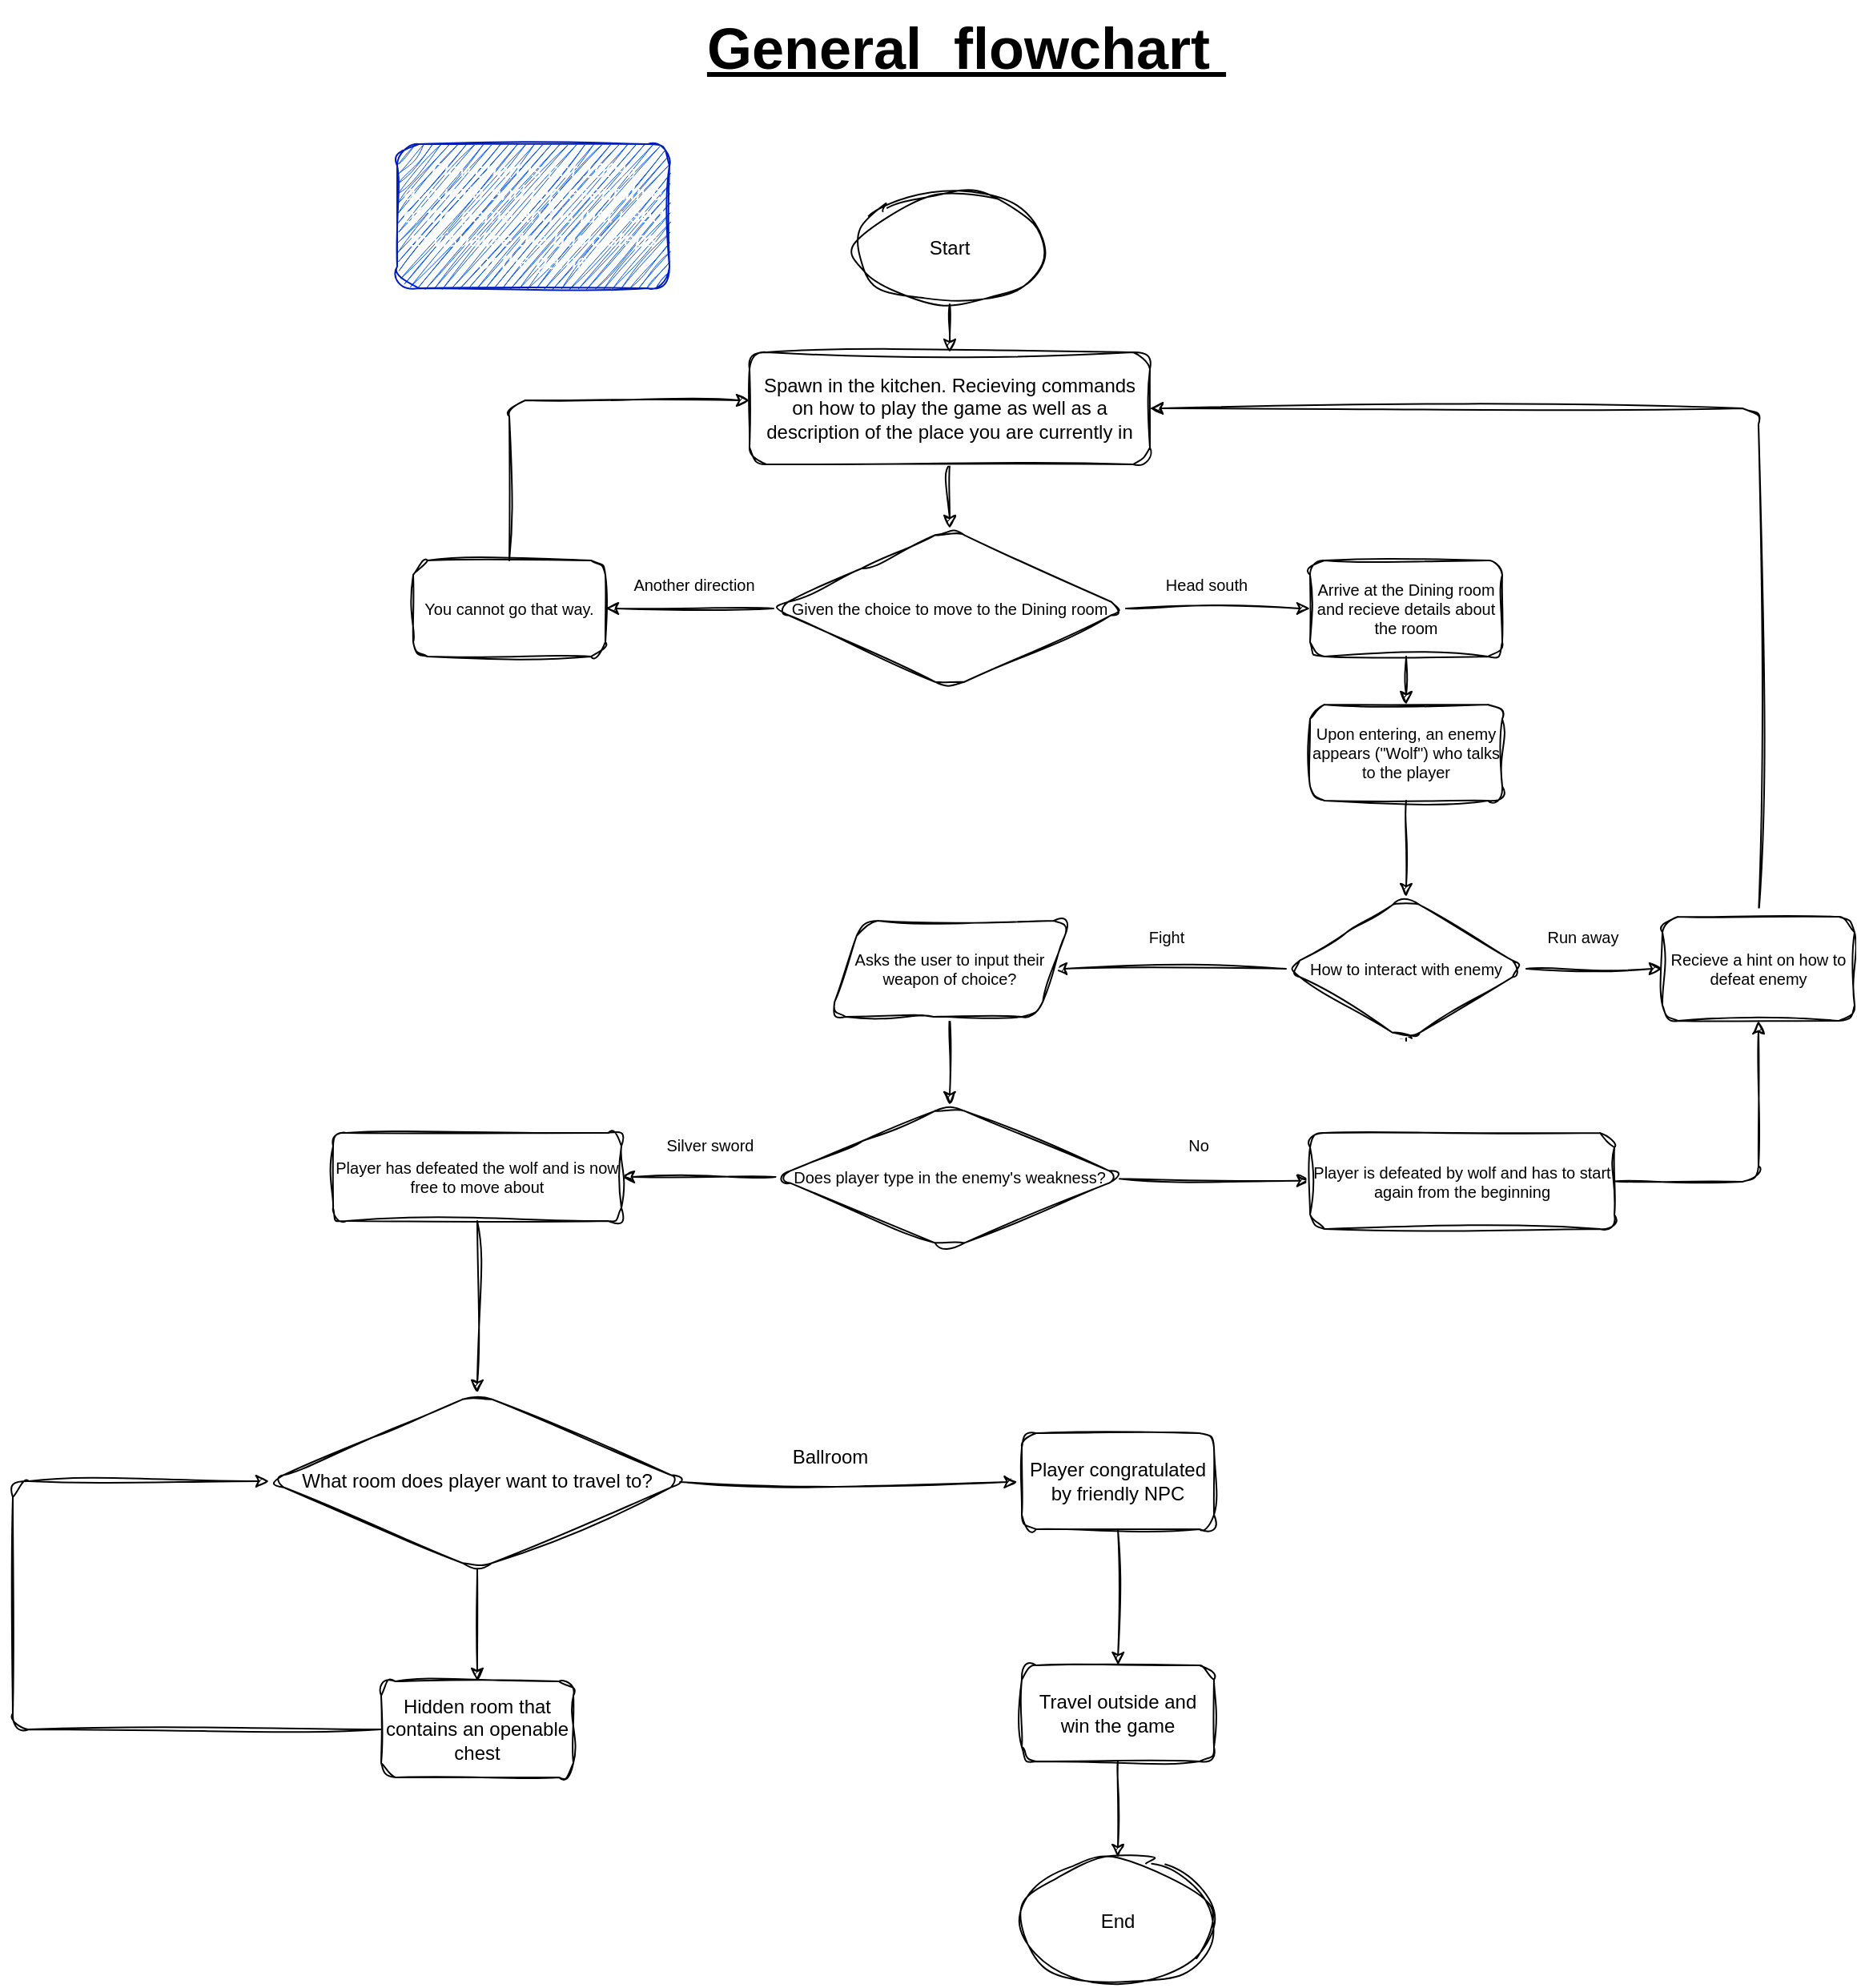 <mxfile>
    <diagram id="idWtWiftDENBaABKIXIX" name="Page-1">
        <mxGraphModel dx="1751" dy="1286" grid="1" gridSize="10" guides="1" tooltips="1" connect="1" arrows="1" fold="1" page="0" pageScale="1" pageWidth="2000" pageHeight="2000" background="none" math="0" shadow="0">
            <root>
                <mxCell id="0"/>
                <mxCell id="1" parent="0"/>
                <mxCell id="3" style="edgeStyle=none;html=1;rounded=1;sketch=1;curveFitting=1;jiggle=2;" parent="1" source="2" target="4" edge="1">
                    <mxGeometry relative="1" as="geometry">
                        <mxPoint x="425" y="150" as="targetPoint"/>
                    </mxGeometry>
                </mxCell>
                <mxCell id="2" value="Start" style="ellipse;whiteSpace=wrap;html=1;rounded=1;sketch=1;curveFitting=1;jiggle=2;" parent="1" vertex="1">
                    <mxGeometry x="365" y="40" width="120" height="70" as="geometry"/>
                </mxCell>
                <mxCell id="5" style="edgeStyle=none;html=1;rounded=1;sketch=1;curveFitting=1;jiggle=2;" parent="1" source="4" edge="1">
                    <mxGeometry relative="1" as="geometry">
                        <mxPoint x="425" y="250" as="targetPoint"/>
                    </mxGeometry>
                </mxCell>
                <mxCell id="4" value="Spawn in the kitchen. Recieving commands on how to play the game as well as a description of the place you are currently in" style="rounded=1;whiteSpace=wrap;html=1;sketch=1;curveFitting=1;jiggle=2;" parent="1" vertex="1">
                    <mxGeometry x="300" y="140" width="250" height="70" as="geometry"/>
                </mxCell>
                <mxCell id="7" style="edgeStyle=none;html=1;fontSize=10;rounded=1;sketch=1;curveFitting=1;jiggle=2;" parent="1" source="6" edge="1">
                    <mxGeometry relative="1" as="geometry">
                        <mxPoint x="650.0" y="300" as="targetPoint"/>
                    </mxGeometry>
                </mxCell>
                <mxCell id="13" style="edgeStyle=none;html=1;fontSize=10;rounded=1;sketch=1;curveFitting=1;jiggle=2;" parent="1" source="6" target="14" edge="1">
                    <mxGeometry relative="1" as="geometry">
                        <mxPoint x="230" y="300" as="targetPoint"/>
                    </mxGeometry>
                </mxCell>
                <mxCell id="6" value="&lt;p style=&quot;line-height: 120%;&quot;&gt;&lt;font style=&quot;font-size: 10px;&quot;&gt;Given the choice to move to the Dining room&lt;/font&gt;&lt;/p&gt;" style="rhombus;whiteSpace=wrap;html=1;rounded=1;sketch=1;curveFitting=1;jiggle=2;" parent="1" vertex="1">
                    <mxGeometry x="315" y="250" width="220" height="100" as="geometry"/>
                </mxCell>
                <mxCell id="8" value="Head south" style="text;html=1;align=center;verticalAlign=middle;resizable=0;points=[];autosize=1;strokeColor=none;fillColor=none;fontSize=10;rounded=1;sketch=1;curveFitting=1;jiggle=2;" parent="1" vertex="1">
                    <mxGeometry x="550" y="270" width="70" height="30" as="geometry"/>
                </mxCell>
                <mxCell id="11" style="edgeStyle=none;html=1;fontSize=10;rounded=1;sketch=1;curveFitting=1;jiggle=2;" parent="1" source="10" target="12" edge="1">
                    <mxGeometry relative="1" as="geometry">
                        <mxPoint x="710.0" y="380" as="targetPoint"/>
                    </mxGeometry>
                </mxCell>
                <mxCell id="10" value="Arrive at the Dining room and recieve details about the room" style="rounded=1;whiteSpace=wrap;html=1;fontSize=10;sketch=1;curveFitting=1;jiggle=2;" parent="1" vertex="1">
                    <mxGeometry x="650" y="270" width="120" height="60" as="geometry"/>
                </mxCell>
                <mxCell id="19" style="edgeStyle=none;html=1;fontSize=10;rounded=1;sketch=1;curveFitting=1;jiggle=2;" parent="1" source="12" edge="1">
                    <mxGeometry relative="1" as="geometry">
                        <mxPoint x="710.0" y="480" as="targetPoint"/>
                    </mxGeometry>
                </mxCell>
                <mxCell id="12" value="Upon entering, an enemy appears (&quot;Wolf&quot;) who talks to the player" style="rounded=1;whiteSpace=wrap;html=1;fontSize=10;sketch=1;curveFitting=1;jiggle=2;" parent="1" vertex="1">
                    <mxGeometry x="650.0" y="360" width="120" height="60" as="geometry"/>
                </mxCell>
                <mxCell id="17" style="edgeStyle=none;html=1;fontSize=10;entryX=0;entryY=0.429;entryDx=0;entryDy=0;entryPerimeter=0;rounded=1;sketch=1;curveFitting=1;jiggle=2;" parent="1" source="14" target="4" edge="1">
                    <mxGeometry relative="1" as="geometry">
                        <mxPoint x="150" y="160" as="targetPoint"/>
                        <Array as="points">
                            <mxPoint x="150" y="170"/>
                        </Array>
                    </mxGeometry>
                </mxCell>
                <mxCell id="14" value="You cannot go that way." style="rounded=1;whiteSpace=wrap;html=1;fontSize=10;sketch=1;curveFitting=1;jiggle=2;" parent="1" vertex="1">
                    <mxGeometry x="90" y="270" width="120" height="60" as="geometry"/>
                </mxCell>
                <mxCell id="15" value="Another direction" style="text;html=1;align=center;verticalAlign=middle;resizable=0;points=[];autosize=1;strokeColor=none;fillColor=none;fontSize=10;rounded=1;sketch=1;curveFitting=1;jiggle=2;" parent="1" vertex="1">
                    <mxGeometry x="215" y="270" width="100" height="30" as="geometry"/>
                </mxCell>
                <mxCell id="21" style="edgeStyle=none;html=1;exitX=0.5;exitY=1;exitDx=0;exitDy=0;fontSize=10;rounded=1;sketch=1;curveFitting=1;jiggle=2;" parent="1" source="20" edge="1">
                    <mxGeometry relative="1" as="geometry">
                        <mxPoint x="709.966" y="560.276" as="targetPoint"/>
                    </mxGeometry>
                </mxCell>
                <mxCell id="22" style="edgeStyle=none;html=1;fontSize=10;rounded=1;sketch=1;curveFitting=1;jiggle=2;" parent="1" source="20" edge="1">
                    <mxGeometry relative="1" as="geometry">
                        <mxPoint x="490" y="525" as="targetPoint"/>
                    </mxGeometry>
                </mxCell>
                <mxCell id="24" style="edgeStyle=none;html=1;fontSize=10;rounded=1;entryX=0;entryY=0.5;entryDx=0;entryDy=0;sketch=1;curveFitting=1;jiggle=2;" parent="1" source="20" edge="1" target="26">
                    <mxGeometry relative="1" as="geometry">
                        <mxPoint x="880" y="525" as="targetPoint"/>
                    </mxGeometry>
                </mxCell>
                <mxCell id="20" value="How to interact with enemy" style="rhombus;whiteSpace=wrap;html=1;fontSize=10;rounded=1;sketch=1;curveFitting=1;jiggle=2;" parent="1" vertex="1">
                    <mxGeometry x="635" y="480" width="150" height="90" as="geometry"/>
                </mxCell>
                <mxCell id="23" value="Fight" style="text;html=1;align=center;verticalAlign=middle;resizable=0;points=[];autosize=1;strokeColor=none;fillColor=none;fontSize=10;rounded=1;sketch=1;curveFitting=1;jiggle=2;" parent="1" vertex="1">
                    <mxGeometry x="535" y="490" width="50" height="30" as="geometry"/>
                </mxCell>
                <mxCell id="25" value="Run away" style="text;html=1;align=center;verticalAlign=middle;resizable=0;points=[];autosize=1;strokeColor=none;fillColor=none;fontSize=10;rounded=1;sketch=1;curveFitting=1;jiggle=2;" parent="1" vertex="1">
                    <mxGeometry x="785" y="490" width="70" height="30" as="geometry"/>
                </mxCell>
                <mxCell id="27" style="edgeStyle=none;html=1;fontSize=10;entryX=1;entryY=0.5;entryDx=0;entryDy=0;rounded=1;sketch=1;curveFitting=1;jiggle=2;" parent="1" source="26" target="4" edge="1">
                    <mxGeometry relative="1" as="geometry">
                        <mxPoint x="930" y="140" as="targetPoint"/>
                        <Array as="points">
                            <mxPoint x="930" y="175"/>
                        </Array>
                    </mxGeometry>
                </mxCell>
                <mxCell id="26" value="Recieve a hint on how to defeat enemy" style="rounded=1;whiteSpace=wrap;html=1;fontSize=10;sketch=1;curveFitting=1;jiggle=2;" parent="1" vertex="1">
                    <mxGeometry x="870" y="492.5" width="120" height="65" as="geometry"/>
                </mxCell>
                <mxCell id="29" style="edgeStyle=none;html=1;fontSize=10;rounded=1;sketch=1;curveFitting=1;jiggle=2;" parent="1" source="28" edge="1">
                    <mxGeometry relative="1" as="geometry">
                        <mxPoint x="425" y="610" as="targetPoint"/>
                    </mxGeometry>
                </mxCell>
                <mxCell id="28" value="Asks the user to input their weapon of choice?" style="shape=parallelogram;perimeter=parallelogramPerimeter;whiteSpace=wrap;html=1;fixedSize=1;fontSize=10;rounded=1;sketch=1;curveFitting=1;jiggle=2;" parent="1" vertex="1">
                    <mxGeometry x="350" y="495" width="150" height="60" as="geometry"/>
                </mxCell>
                <mxCell id="33" style="edgeStyle=none;html=1;fontSize=10;entryX=0;entryY=0.5;entryDx=0;entryDy=0;rounded=1;sketch=1;curveFitting=1;jiggle=2;" parent="1" source="32" target="38" edge="1">
                    <mxGeometry relative="1" as="geometry">
                        <mxPoint x="640" y="655" as="targetPoint"/>
                    </mxGeometry>
                </mxCell>
                <mxCell id="35" style="edgeStyle=none;html=1;fontSize=10;rounded=1;sketch=1;curveFitting=1;jiggle=2;" parent="1" source="32" edge="1">
                    <mxGeometry relative="1" as="geometry">
                        <mxPoint x="220" y="655" as="targetPoint"/>
                    </mxGeometry>
                </mxCell>
                <mxCell id="32" value="Does player type in the enemy's weakness?" style="rhombus;whiteSpace=wrap;html=1;fontSize=10;rounded=1;sketch=1;curveFitting=1;jiggle=2;" parent="1" vertex="1">
                    <mxGeometry x="316.25" y="610" width="217.5" height="90" as="geometry"/>
                </mxCell>
                <mxCell id="34" value="No" style="text;html=1;align=center;verticalAlign=middle;resizable=0;points=[];autosize=1;strokeColor=none;fillColor=none;fontSize=10;rounded=1;sketch=1;curveFitting=1;jiggle=2;" parent="1" vertex="1">
                    <mxGeometry x="560" y="620" width="40" height="30" as="geometry"/>
                </mxCell>
                <mxCell id="36" value="Silver sword" style="text;html=1;align=center;verticalAlign=middle;resizable=0;points=[];autosize=1;strokeColor=none;fillColor=none;fontSize=10;rounded=1;sketch=1;curveFitting=1;jiggle=2;" parent="1" vertex="1">
                    <mxGeometry x="235" y="620" width="80" height="30" as="geometry"/>
                </mxCell>
                <mxCell id="41" style="edgeStyle=none;rounded=1;html=1;sketch=1;curveFitting=1;jiggle=2;" parent="1" source="37" edge="1">
                    <mxGeometry relative="1" as="geometry">
                        <mxPoint x="130" y="790" as="targetPoint"/>
                    </mxGeometry>
                </mxCell>
                <mxCell id="37" value="Player has defeated the wolf and is now free to move about" style="rounded=1;whiteSpace=wrap;html=1;fontSize=10;sketch=1;curveFitting=1;jiggle=2;" parent="1" vertex="1">
                    <mxGeometry x="40" y="627.5" width="180" height="55" as="geometry"/>
                </mxCell>
                <mxCell id="40" style="edgeStyle=none;html=1;fontSize=10;entryX=0.5;entryY=1;entryDx=0;entryDy=0;rounded=1;sketch=1;curveFitting=1;jiggle=2;" parent="1" source="38" target="26" edge="1">
                    <mxGeometry relative="1" as="geometry">
                        <mxPoint x="990" y="657.5" as="targetPoint"/>
                        <Array as="points">
                            <mxPoint x="930" y="658"/>
                        </Array>
                    </mxGeometry>
                </mxCell>
                <mxCell id="38" value="Player is defeated by wolf and has to start again from the beginning" style="rounded=1;whiteSpace=wrap;html=1;fontSize=10;sketch=1;curveFitting=1;jiggle=2;" parent="1" vertex="1">
                    <mxGeometry x="650" y="627.5" width="190" height="60" as="geometry"/>
                </mxCell>
                <mxCell id="45" style="edgeStyle=none;rounded=1;html=1;entryX=-0.023;entryY=0.508;entryDx=0;entryDy=0;entryPerimeter=0;exitX=0.987;exitY=0.504;exitDx=0;exitDy=0;exitPerimeter=0;sketch=1;curveFitting=1;jiggle=2;" parent="1" source="42" target="47" edge="1">
                    <mxGeometry relative="1" as="geometry">
                        <mxPoint x="360" y="845" as="targetPoint"/>
                    </mxGeometry>
                </mxCell>
                <mxCell id="56" style="edgeStyle=none;html=1;fontSize=12;rounded=1;sketch=1;curveFitting=1;jiggle=2;" edge="1" parent="1" source="42" target="57">
                    <mxGeometry relative="1" as="geometry">
                        <mxPoint x="130" y="1000" as="targetPoint"/>
                    </mxGeometry>
                </mxCell>
                <mxCell id="42" value="What room does player want to travel to?" style="rhombus;whiteSpace=wrap;html=1;rounded=1;sketch=1;curveFitting=1;jiggle=2;" parent="1" vertex="1">
                    <mxGeometry y="790" width="260" height="110" as="geometry"/>
                </mxCell>
                <mxCell id="44" value="Ballroom&lt;br&gt;" style="text;html=1;align=center;verticalAlign=middle;resizable=0;points=[];autosize=1;strokeColor=none;fillColor=none;rounded=1;sketch=1;curveFitting=1;jiggle=2;" parent="1" vertex="1">
                    <mxGeometry x="315" y="815" width="70" height="30" as="geometry"/>
                </mxCell>
                <mxCell id="49" style="edgeStyle=none;html=1;exitX=0.5;exitY=1;exitDx=0;exitDy=0;fontSize=36;rounded=1;sketch=1;curveFitting=1;jiggle=2;" edge="1" parent="1" source="47">
                    <mxGeometry relative="1" as="geometry">
                        <mxPoint x="530.111" y="960" as="targetPoint"/>
                    </mxGeometry>
                </mxCell>
                <mxCell id="47" value="Player congratulated by friendly NPC" style="rounded=1;whiteSpace=wrap;html=1;sketch=1;curveFitting=1;jiggle=2;" parent="1" vertex="1">
                    <mxGeometry x="470" y="815" width="120" height="60" as="geometry"/>
                </mxCell>
                <mxCell id="48" value="&lt;b&gt;&lt;font style=&quot;font-size: 36px;&quot;&gt;&lt;u&gt;General&amp;nbsp; flowchart&amp;nbsp;&lt;/u&gt;&lt;/font&gt;&lt;/b&gt;" style="text;html=1;align=center;verticalAlign=middle;resizable=0;points=[];autosize=1;strokeColor=none;fillColor=none;rounded=1;sketch=1;curveFitting=1;jiggle=2;" vertex="1" parent="1">
                    <mxGeometry x="260" y="-80" width="350" height="60" as="geometry"/>
                </mxCell>
                <mxCell id="54" style="edgeStyle=none;html=1;fontSize=12;rounded=1;sketch=1;curveFitting=1;jiggle=2;" edge="1" parent="1" source="53" target="55">
                    <mxGeometry relative="1" as="geometry">
                        <mxPoint x="530" y="1120" as="targetPoint"/>
                    </mxGeometry>
                </mxCell>
                <mxCell id="53" value="Travel outside and win the game" style="rounded=1;whiteSpace=wrap;html=1;fontSize=12;sketch=1;curveFitting=1;jiggle=2;" vertex="1" parent="1">
                    <mxGeometry x="470" y="960" width="120" height="60" as="geometry"/>
                </mxCell>
                <mxCell id="55" value="End" style="ellipse;whiteSpace=wrap;html=1;fontSize=12;rounded=1;sketch=1;curveFitting=1;jiggle=2;" vertex="1" parent="1">
                    <mxGeometry x="470" y="1080" width="120" height="80" as="geometry"/>
                </mxCell>
                <mxCell id="58" style="edgeStyle=none;html=1;fontSize=12;entryX=0;entryY=0.5;entryDx=0;entryDy=0;rounded=1;sketch=1;curveFitting=1;jiggle=2;" edge="1" parent="1" source="57" target="42">
                    <mxGeometry relative="1" as="geometry">
                        <mxPoint x="-140" y="1000" as="targetPoint"/>
                        <Array as="points">
                            <mxPoint x="-160" y="1000"/>
                            <mxPoint x="-160" y="845"/>
                        </Array>
                    </mxGeometry>
                </mxCell>
                <mxCell id="57" value="Hidden room that contains an openable chest" style="rounded=1;whiteSpace=wrap;html=1;fontSize=12;sketch=1;curveFitting=1;jiggle=2;" vertex="1" parent="1">
                    <mxGeometry x="70" y="970" width="120" height="60" as="geometry"/>
                </mxCell>
                <mxCell id="61" value="&lt;p style=&quot;line-height: 120%;&quot;&gt;&lt;i&gt;&lt;font style=&quot;font-size: 13px;&quot;&gt;Flowchart is not 100% accurate and representative of the game and is just used to visualise the basic steps of the game&lt;/font&gt;&lt;/i&gt;&lt;/p&gt;" style="text;html=1;align=center;verticalAlign=middle;whiteSpace=wrap;rounded=1;fontSize=12;fillColor=#0050ef;strokeColor=#001DBC;fontColor=#ffffff;sketch=1;curveFitting=1;jiggle=2;" vertex="1" parent="1">
                    <mxGeometry x="80" y="10" width="170" height="90" as="geometry"/>
                </mxCell>
            </root>
        </mxGraphModel>
    </diagram>
</mxfile>